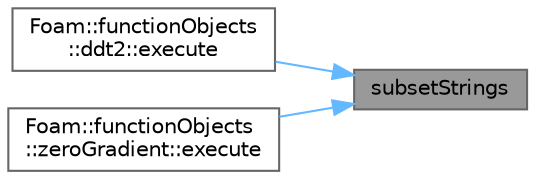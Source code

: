 digraph "subsetStrings"
{
 // LATEX_PDF_SIZE
  bgcolor="transparent";
  edge [fontname=Helvetica,fontsize=10,labelfontname=Helvetica,labelfontsize=10];
  node [fontname=Helvetica,fontsize=10,shape=box,height=0.2,width=0.4];
  rankdir="RL";
  Node1 [id="Node000001",label="subsetStrings",height=0.2,width=0.4,color="gray40", fillcolor="grey60", style="filled", fontcolor="black",tooltip=" "];
  Node1 -> Node2 [id="edge1_Node000001_Node000002",dir="back",color="steelblue1",style="solid",tooltip=" "];
  Node2 [id="Node000002",label="Foam::functionObjects\l::ddt2::execute",height=0.2,width=0.4,color="grey40", fillcolor="white", style="filled",URL="$classFoam_1_1functionObjects_1_1ddt2.html#ae006844a02161d12182ab372ca5c257b",tooltip=" "];
  Node1 -> Node3 [id="edge2_Node000001_Node000003",dir="back",color="steelblue1",style="solid",tooltip=" "];
  Node3 [id="Node000003",label="Foam::functionObjects\l::zeroGradient::execute",height=0.2,width=0.4,color="grey40", fillcolor="white", style="filled",URL="$classFoam_1_1functionObjects_1_1zeroGradient.html#ae006844a02161d12182ab372ca5c257b",tooltip=" "];
}
